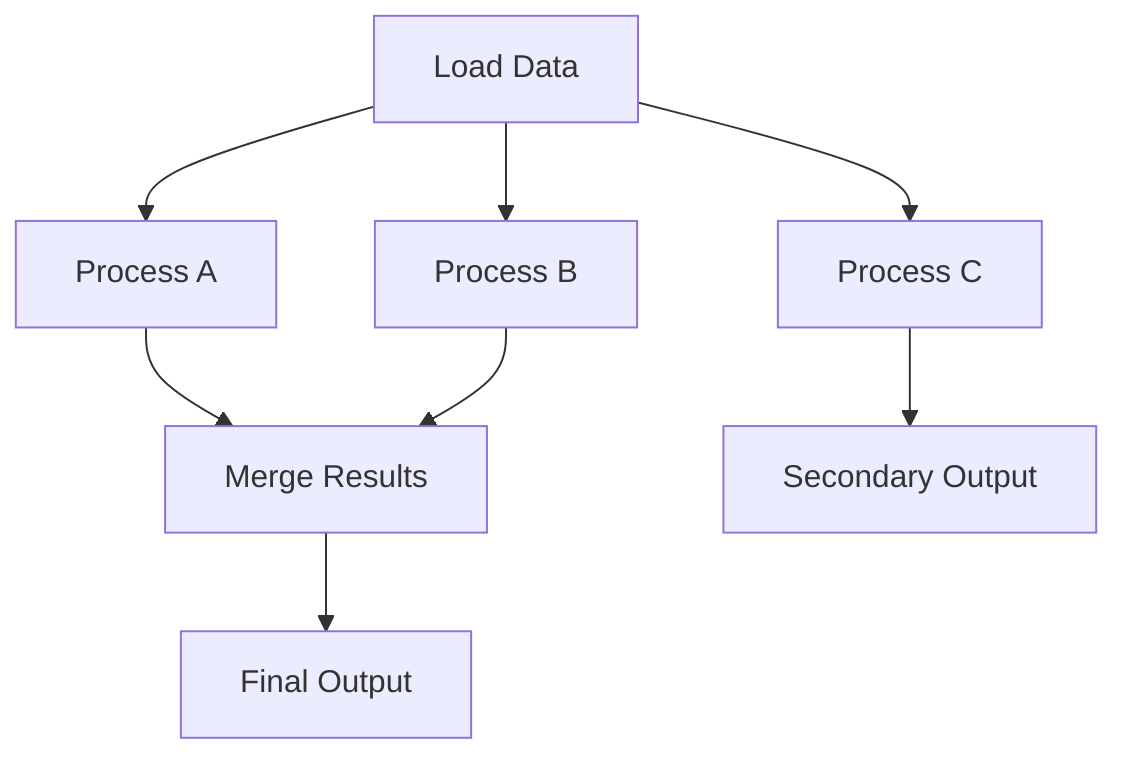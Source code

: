 graph TD
    A[Load Data] --> B[Process A]
    A --> C[Process B]
    B --> D[Merge Results]
    C --> D
    D --> E[Final Output]
    A --> F[Process C]
    F --> G[Secondary Output]